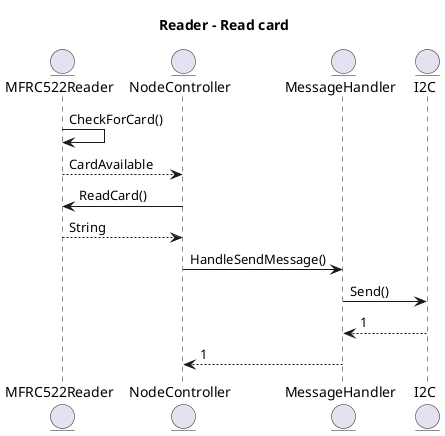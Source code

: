 @startuml
Title Reader - Read card
Entity MFRC522Reader
Entity NodeController
Entity MessageHandler
Entity I2C

MFRC522Reader -> MFRC522Reader : CheckForCard()
MFRC522Reader --> NodeController : CardAvailable
NodeController -> MFRC522Reader : ReadCard()
MFRC522Reader --> NodeController :String
NodeController -> MessageHandler : HandleSendMessage()
MessageHandler -> I2C: Send()
I2C --> MessageHandler: 1
MessageHandler --> NodeController: 1
@enduml
